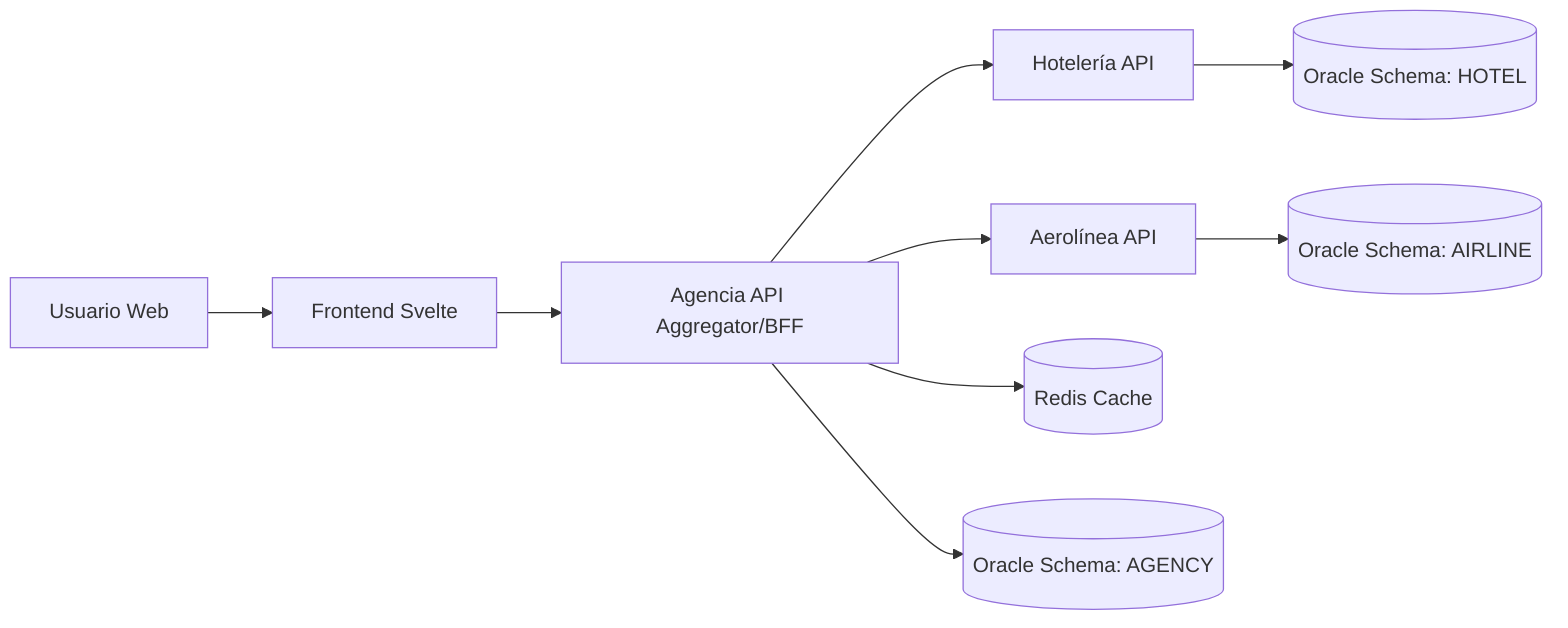 graph LR
  User[Usuario Web] --> FE[Frontend Svelte]
  FE --> AG[Agencia API Aggregator/BFF]
  AG --> HO[Hotelería API]
  AG --> AE[Aerolínea API]
  AG --> REDIS[(Redis Cache)]
  HO --> DBH[(Oracle Schema: HOTEL)]
  AE --> DBA[(Oracle Schema: AIRLINE)]
  AG --> DBAg[(Oracle Schema: AGENCY)]